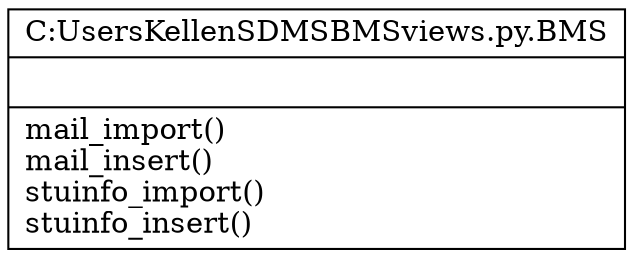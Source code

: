 digraph "classes_BMS_views" {
charset="utf-8"
rankdir=BT
"0" [label="{C:\Users\Kellen\SDMS\BMS\views.py.BMS|\l|mail_import()\lmail_insert()\lstuinfo_import()\lstuinfo_insert()\l}", shape="record"];
}
